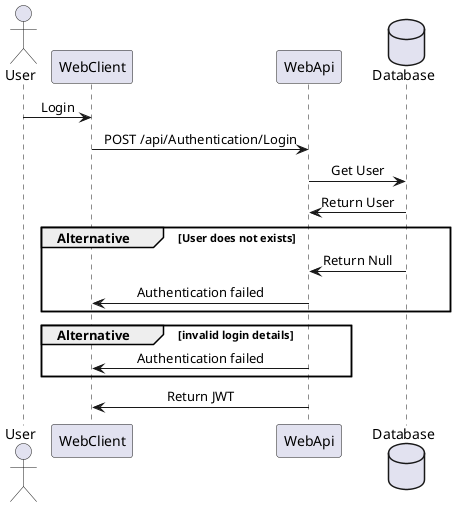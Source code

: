 @startuml Login
skinparam sequenceMessageAlign center
actor       User
participant WebClient
participant WebApi
database    Database
User -> WebClient : Login
WebClient -> WebApi : POST /api/Authentication/Login
WebApi -> Database : Get User
WebApi <- Database : Return User
group Alternative [User does not exists]
    WebApi <- Database: Return Null
    WebClient <- WebApi: Authentication failed
end
group Alternative [invalid login details]
    WebClient <- WebApi: Authentication failed
end
WebApi -> WebClient : Return JWT
@enduml
